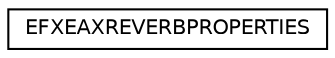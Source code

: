 digraph "Graphical Class Hierarchy"
{
 // LATEX_PDF_SIZE
  edge [fontname="Helvetica",fontsize="10",labelfontname="Helvetica",labelfontsize="10"];
  node [fontname="Helvetica",fontsize="10",shape=record];
  rankdir="LR";
  Node0 [label="EFXEAXREVERBPROPERTIES",height=0.2,width=0.4,color="black", fillcolor="white", style="filled",URL="$d0/dee/structEFXEAXREVERBPROPERTIES.html",tooltip=" "];
}
